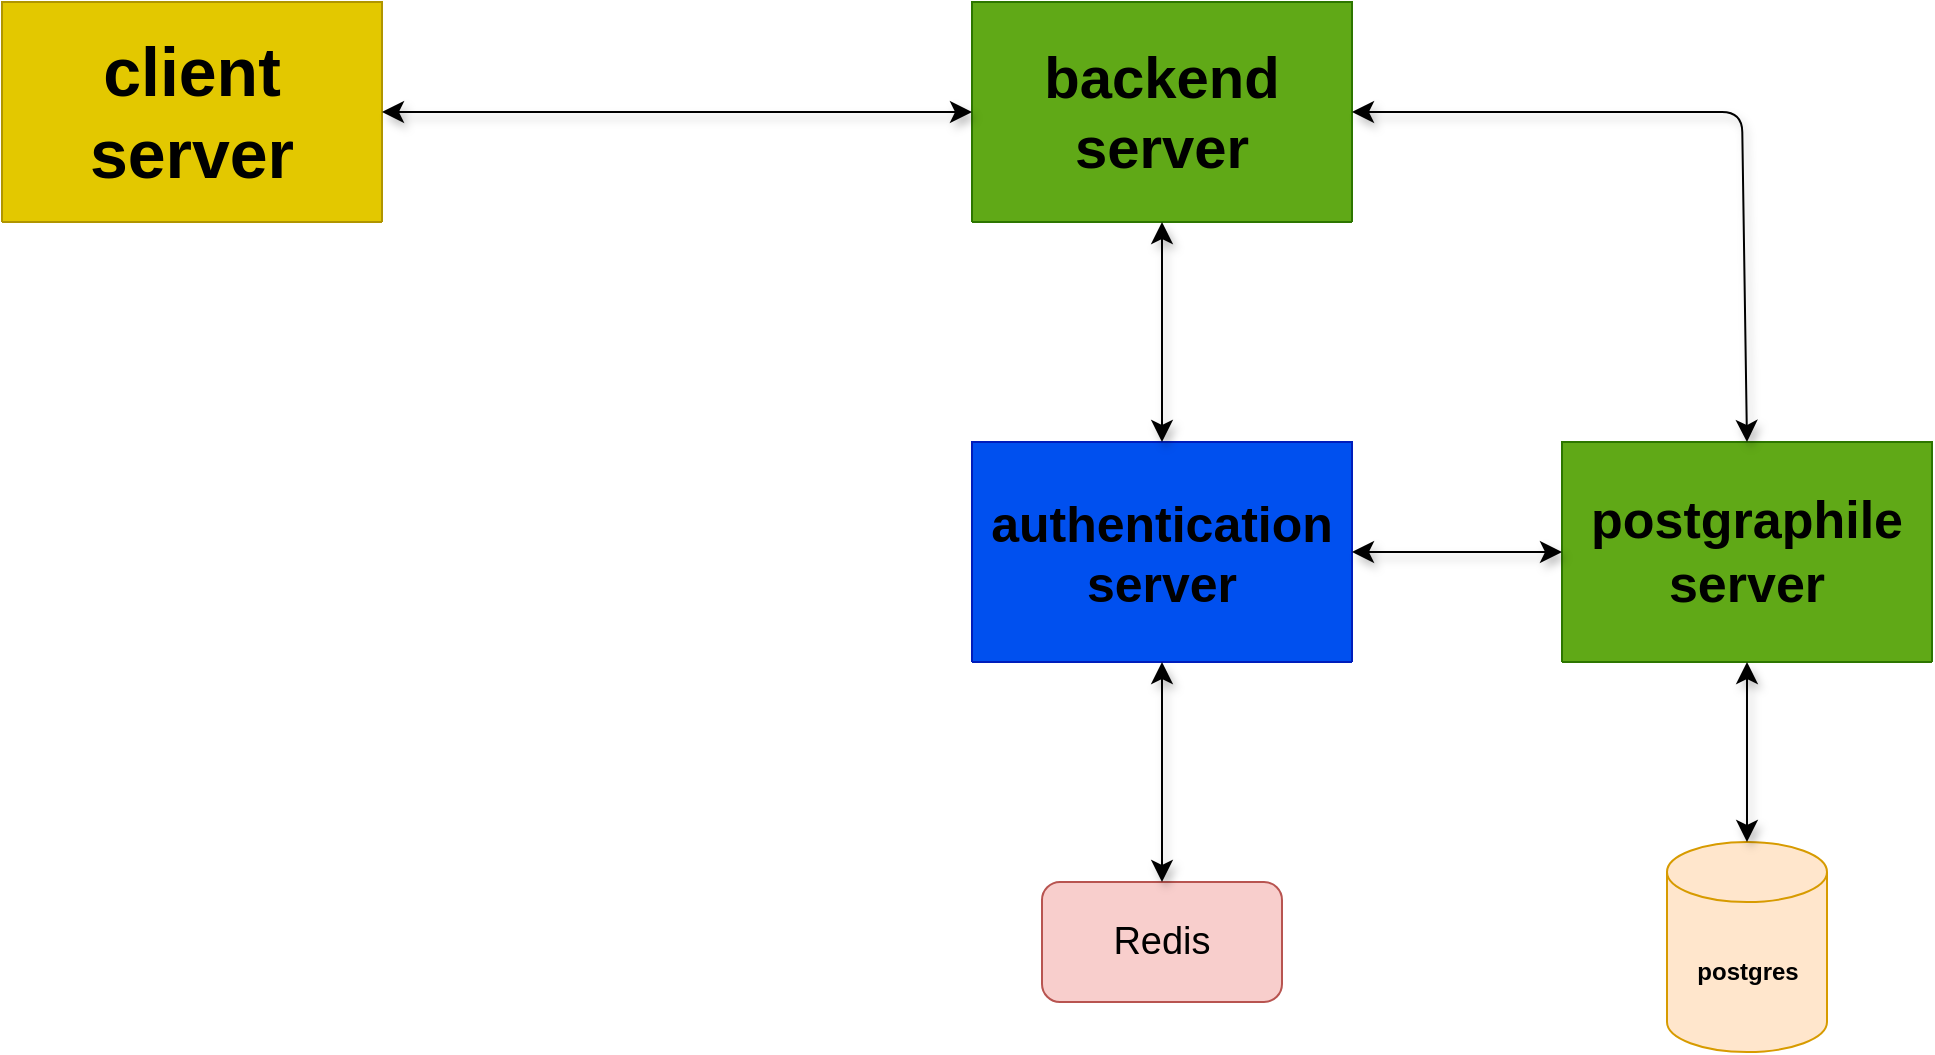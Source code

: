 <mxfile>
    <diagram id="prtHgNgQTEPvFCAcTncT" name="Page-1">
        <mxGraphModel dx="1815" dy="1595" grid="1" gridSize="10" guides="1" tooltips="1" connect="1" arrows="1" fold="1" page="1" pageScale="1" pageWidth="1169" pageHeight="827" math="0" shadow="0">
            <root>
                <mxCell id="0"/>
                <mxCell id="1" parent="0"/>
                <mxCell id="e9pudlPKNuw4JgWDd4KS-2" value="&lt;font style=&quot;font-size: 34px;&quot;&gt;client server&lt;/font&gt;" style="swimlane;whiteSpace=wrap;html=1;startSize=110;fillColor=#e3c800;fontColor=#000000;strokeColor=#B09500;" parent="1" vertex="1">
                    <mxGeometry x="70" y="170" width="190" height="110" as="geometry"/>
                </mxCell>
                <mxCell id="e9pudlPKNuw4JgWDd4KS-24" value="&lt;b style=&quot;&quot;&gt;&lt;font color=&quot;#000000&quot;&gt;postgres&lt;/font&gt;&lt;/b&gt;" style="shape=cylinder3;whiteSpace=wrap;html=1;boundedLbl=1;backgroundOutline=1;size=15;fillColor=#ffe6cc;strokeColor=#d79b00;" parent="1" vertex="1">
                    <mxGeometry x="902.5" y="590" width="80" height="105" as="geometry"/>
                </mxCell>
                <mxCell id="teGqr8VbGq1Owqp2qPzJ-14" value="&lt;font color=&quot;#000000&quot; style=&quot;font-size: 19px;&quot;&gt;Redis&lt;/font&gt;" style="rounded=1;whiteSpace=wrap;html=1;labelBackgroundColor=none;fillColor=#f8cecc;strokeColor=#b85450;" vertex="1" parent="1">
                    <mxGeometry x="590" y="610" width="120" height="60" as="geometry"/>
                </mxCell>
                <mxCell id="teGqr8VbGq1Owqp2qPzJ-33" value="&lt;font color=&quot;#000000&quot; style=&quot;font-size: 29px;&quot;&gt;backend server&lt;/font&gt;" style="swimlane;whiteSpace=wrap;html=1;startSize=110;fillColor=#60a917;strokeColor=#2D7600;fontColor=#ffffff;" vertex="1" parent="1">
                    <mxGeometry x="555" y="170" width="190" height="110" as="geometry"/>
                </mxCell>
                <mxCell id="teGqr8VbGq1Owqp2qPzJ-37" value="&lt;span style=&quot;color: rgb(0, 0, 0);&quot;&gt;&lt;font style=&quot;font-size: 25px;&quot;&gt;authentication server&lt;/font&gt;&lt;/span&gt;" style="swimlane;whiteSpace=wrap;html=1;startSize=110;fillColor=#0050ef;strokeColor=#001DBC;fontColor=#ffffff;" vertex="1" parent="1">
                    <mxGeometry x="555" y="390" width="190" height="110" as="geometry"/>
                </mxCell>
                <mxCell id="teGqr8VbGq1Owqp2qPzJ-32" value="&lt;font color=&quot;#000000&quot; style=&quot;font-size: 26px;&quot;&gt;postgraphile server&lt;/font&gt;" style="swimlane;whiteSpace=wrap;html=1;startSize=110;fillColor=#60a917;strokeColor=#2D7600;fontColor=#ffffff;" vertex="1" parent="1">
                    <mxGeometry x="850" y="390" width="185" height="110" as="geometry"/>
                </mxCell>
                <mxCell id="teGqr8VbGq1Owqp2qPzJ-50" value="" style="edgeStyle=none;orthogonalLoop=1;jettySize=auto;html=1;endArrow=classic;startArrow=classic;endSize=8;startSize=8;shadow=1;fontSize=15;fontColor=#000000;exitX=1;exitY=0.5;exitDx=0;exitDy=0;entryX=0;entryY=0.5;entryDx=0;entryDy=0;" edge="1" parent="1" source="e9pudlPKNuw4JgWDd4KS-2" target="teGqr8VbGq1Owqp2qPzJ-33">
                    <mxGeometry width="100" relative="1" as="geometry">
                        <mxPoint x="430" y="225" as="sourcePoint"/>
                        <mxPoint x="530" y="223.33" as="targetPoint"/>
                        <Array as="points"/>
                    </mxGeometry>
                </mxCell>
                <mxCell id="teGqr8VbGq1Owqp2qPzJ-51" value="" style="edgeStyle=none;orthogonalLoop=1;jettySize=auto;html=1;endArrow=classic;startArrow=classic;endSize=8;startSize=8;shadow=1;fontSize=15;fontColor=#000000;exitX=1;exitY=0.5;exitDx=0;exitDy=0;entryX=0.5;entryY=0;entryDx=0;entryDy=0;" edge="1" parent="1" source="teGqr8VbGq1Owqp2qPzJ-33" target="teGqr8VbGq1Owqp2qPzJ-32">
                    <mxGeometry width="100" relative="1" as="geometry">
                        <mxPoint x="760" y="235" as="sourcePoint"/>
                        <mxPoint x="990" y="225" as="targetPoint"/>
                        <Array as="points">
                            <mxPoint x="940" y="225"/>
                        </Array>
                    </mxGeometry>
                </mxCell>
                <mxCell id="teGqr8VbGq1Owqp2qPzJ-52" value="" style="edgeStyle=none;orthogonalLoop=1;jettySize=auto;html=1;endArrow=classic;startArrow=classic;endSize=8;startSize=8;shadow=1;fontSize=15;fontColor=#000000;exitX=1;exitY=0.5;exitDx=0;exitDy=0;entryX=0;entryY=0.5;entryDx=0;entryDy=0;" edge="1" parent="1" source="teGqr8VbGq1Owqp2qPzJ-37" target="teGqr8VbGq1Owqp2qPzJ-32">
                    <mxGeometry width="100" relative="1" as="geometry">
                        <mxPoint x="750" y="543" as="sourcePoint"/>
                        <mxPoint x="860" y="543" as="targetPoint"/>
                        <Array as="points"/>
                    </mxGeometry>
                </mxCell>
                <mxCell id="teGqr8VbGq1Owqp2qPzJ-53" value="" style="edgeStyle=none;orthogonalLoop=1;jettySize=auto;html=1;endArrow=classic;startArrow=classic;endSize=8;startSize=8;shadow=1;fontSize=15;fontColor=#000000;exitX=0.5;exitY=1;exitDx=0;exitDy=0;entryX=0.5;entryY=0;entryDx=0;entryDy=0;" edge="1" parent="1" source="teGqr8VbGq1Owqp2qPzJ-33" target="teGqr8VbGq1Owqp2qPzJ-37">
                    <mxGeometry width="100" relative="1" as="geometry">
                        <mxPoint x="745" y="330" as="sourcePoint"/>
                        <mxPoint x="650" y="350" as="targetPoint"/>
                        <Array as="points"/>
                    </mxGeometry>
                </mxCell>
                <mxCell id="teGqr8VbGq1Owqp2qPzJ-58" value="" style="edgeStyle=none;orthogonalLoop=1;jettySize=auto;html=1;endArrow=classic;startArrow=classic;endSize=8;startSize=8;shadow=1;fontSize=15;fontColor=#000000;entryX=0.5;entryY=0;entryDx=0;entryDy=0;entryPerimeter=0;exitX=0.5;exitY=1;exitDx=0;exitDy=0;" edge="1" parent="1" source="teGqr8VbGq1Owqp2qPzJ-32" target="e9pudlPKNuw4JgWDd4KS-24">
                    <mxGeometry width="100" relative="1" as="geometry">
                        <mxPoint x="950" y="590" as="sourcePoint"/>
                        <mxPoint x="948.33" y="670" as="targetPoint"/>
                        <Array as="points"/>
                    </mxGeometry>
                </mxCell>
                <mxCell id="teGqr8VbGq1Owqp2qPzJ-59" value="" style="edgeStyle=none;orthogonalLoop=1;jettySize=auto;html=1;endArrow=classic;startArrow=classic;endSize=8;startSize=8;shadow=1;fontSize=15;fontColor=#000000;exitX=0.5;exitY=1;exitDx=0;exitDy=0;entryX=0.5;entryY=0;entryDx=0;entryDy=0;" edge="1" parent="1" source="teGqr8VbGq1Owqp2qPzJ-37" target="teGqr8VbGq1Owqp2qPzJ-14">
                    <mxGeometry width="100" relative="1" as="geometry">
                        <mxPoint x="660" y="610" as="sourcePoint"/>
                        <mxPoint x="660" y="680" as="targetPoint"/>
                        <Array as="points"/>
                    </mxGeometry>
                </mxCell>
            </root>
        </mxGraphModel>
    </diagram>
    <diagram id="rxZrXuTdEksw890qfGiX" name="Page-2">
        <mxGraphModel grid="1" page="1" gridSize="10" guides="1" tooltips="1" connect="1" arrows="1" fold="1" pageScale="1" pageWidth="850" pageHeight="1100" math="0" shadow="0">
            <root>
                <mxCell id="0"/>
                <mxCell id="1" parent="0"/>
            </root>
        </mxGraphModel>
    </diagram>
    <diagram id="jsLOrQ6LX6utNmGVt_qV" name="Page-3">
        <mxGraphModel grid="1" page="1" gridSize="10" guides="1" tooltips="1" connect="1" arrows="1" fold="1" pageScale="1" pageWidth="850" pageHeight="1100" math="0" shadow="0">
            <root>
                <mxCell id="0"/>
                <mxCell id="1" parent="0"/>
            </root>
        </mxGraphModel>
    </diagram>
</mxfile>